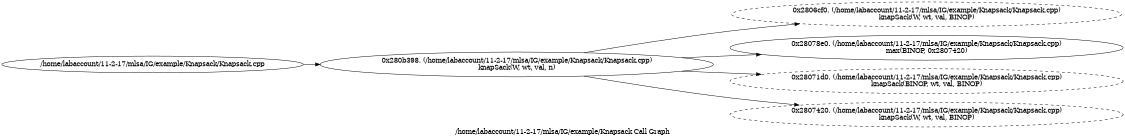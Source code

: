 digraph "/home/labaccount/11-2-17/mlsa/IG/example/Knapsack Call Graph" {
	graph [dpi=300
		rankdir=LR
		size="7.5, 10"
		label="/home/labaccount/11-2-17/mlsa/IG/example/Knapsack Call Graph"
	];

	Node0x822968076 [shape=oval, label="/home/labaccount/11-2-17/mlsa/IG/example/Knapsack/Knapsack.cpp"];
	Node0x640198679 [shape=oval, label="0x280b398. (/home/labaccount/11-2-17/mlsa/IG/example/Knapsack/Knapsack.cpp)\nknapSack(W, wt, val, n)"];
	Node0x822968076 -> Node0x640198679;
	Node0x703445864 [shape=oval, style=dashed, label="0x2806cf0. (/home/labaccount/11-2-17/mlsa/IG/example/Knapsack/Knapsack.cpp)\nknapSack(W, wt, val, BINOP)"];
	Node0x640198679 -> Node0x703445864;
	Node0x369116677 [shape=oval, label="0x28078e0. (/home/labaccount/11-2-17/mlsa/IG/example/Knapsack/Knapsack.cpp)\nmax(BINOP, 0x2807420)"];
	Node0x640198679 -> Node0x369116677;
	Node0x579332700 [shape=oval, style=dashed, label="0x28071d0. (/home/labaccount/11-2-17/mlsa/IG/example/Knapsack/Knapsack.cpp)\nknapSack(BINOP, wt, val, BINOP)"];
	Node0x640198679 -> Node0x579332700;
	Node0x801542614 [shape=oval, style=dashed, label="0x2807420. (/home/labaccount/11-2-17/mlsa/IG/example/Knapsack/Knapsack.cpp)\nknapSack(W, wt, val, BINOP)"];
	Node0x640198679 -> Node0x801542614;
}